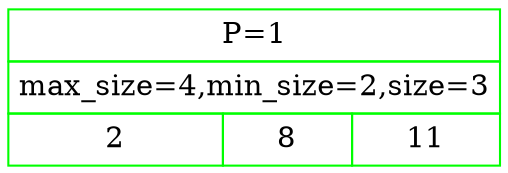 digraph G {
LEAF_1[shape=plain color=green label=<<TABLE BORDER="0" CELLBORDER="1" CELLSPACING="0" CELLPADDING="4">
<TR><TD COLSPAN="3">P=1</TD></TR>
<TR><TD COLSPAN="3">max_size=4,min_size=2,size=3</TD></TR>
<TR><TD>2</TD>
<TD>8</TD>
<TD>11</TD>
</TR></TABLE>>];
}
